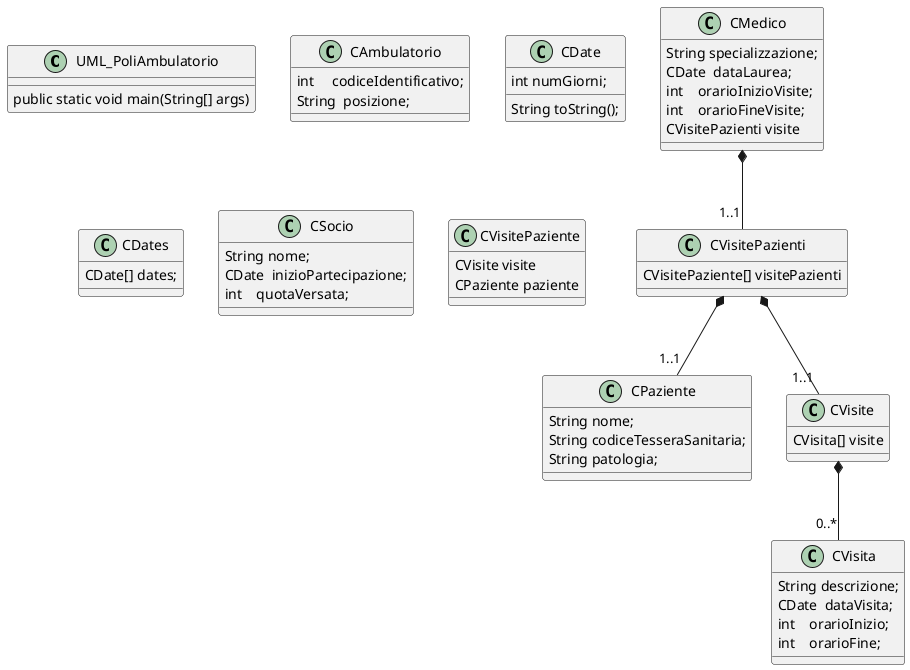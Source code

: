 @startuml

class UML_PoliAmbulatorio {
    public static void main(String[] args)
}

class CAmbulatorio  {
    int     codiceIdentificativo;
    String  posizione;
}
class CDate {
    int numGiorni;    
    String toString();
}
class CDates {
    CDate[] dates;
}
class CMedico {
    String specializzazione;
    CDate  dataLaurea;  
    int    orarioInizioVisite;
    int    orarioFineVisite;
    CVisitePazienti visite
}
class CPaziente {
    String nome;
    String codiceTesseraSanitaria;
    String patologia;  
}
class CSocio {
    String nome;
    CDate  inizioPartecipazione;
    int    quotaVersata;
}
class CVisita {
    String descrizione;
    CDate  dataVisita;
    int    orarioInizio;
    int    orarioFine;
}
class CVisite {
    CVisita[] visite
}
class CVisitePaziente {
    CVisite visite
    CPaziente paziente
}
class CVisitePazienti {
    CVisitePaziente[] visitePazienti
}
CMedico *-- "1..1" CVisitePazienti
CVisitePazienti *-- "1..1" CVisite
CVisitePazienti *-- "1..1" CPaziente
CVisite *-- "0..*" CVisita

@enduml